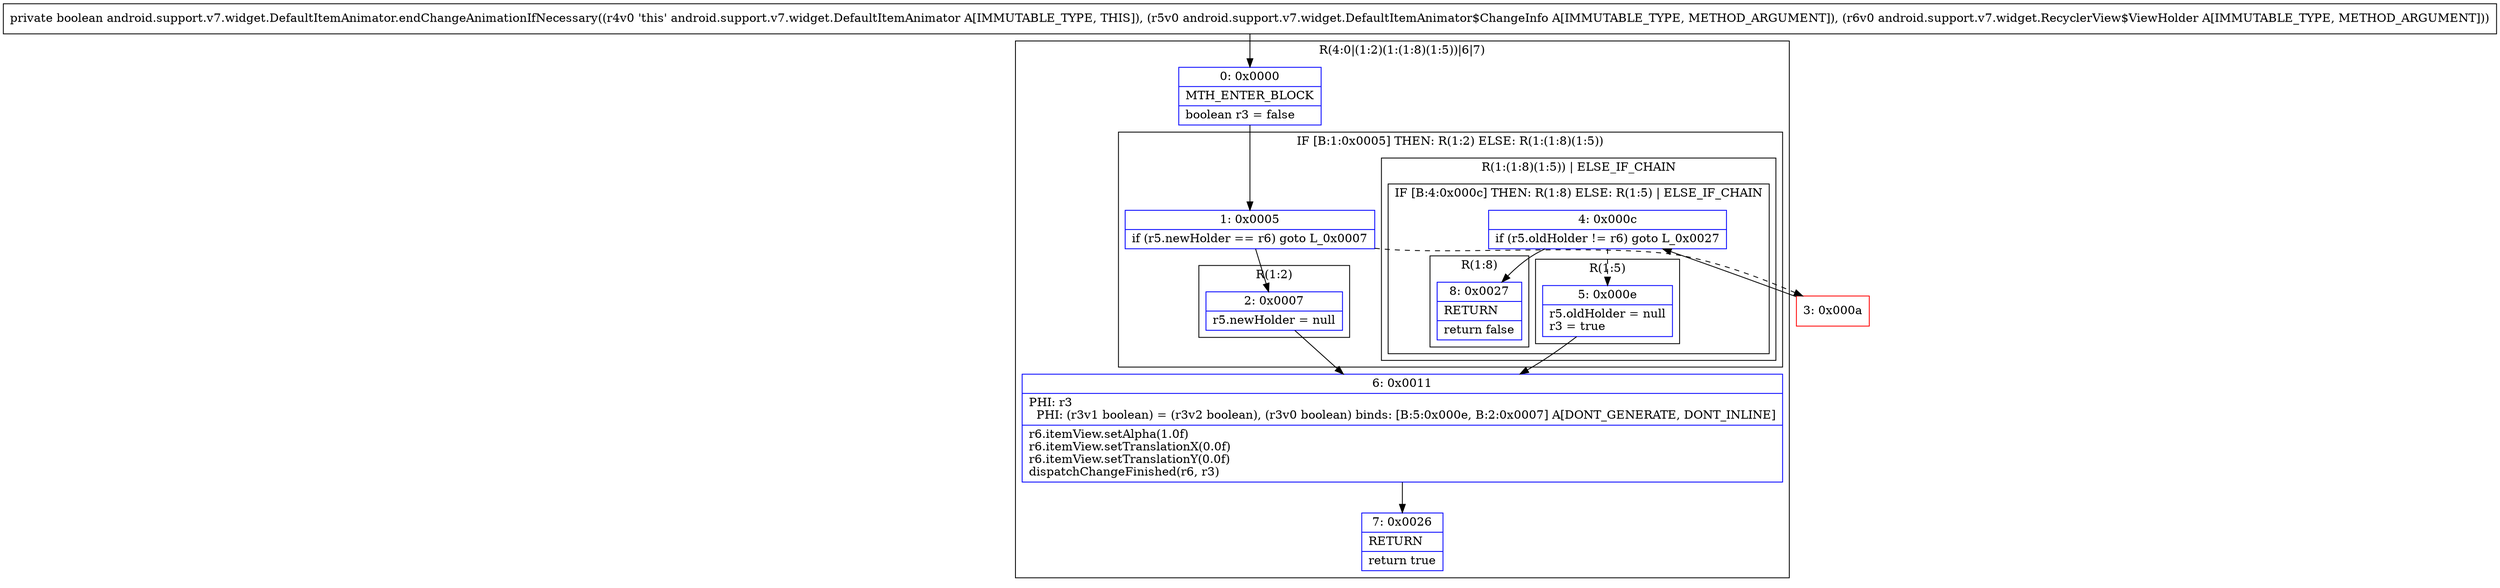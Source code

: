 digraph "CFG forandroid.support.v7.widget.DefaultItemAnimator.endChangeAnimationIfNecessary(Landroid\/support\/v7\/widget\/DefaultItemAnimator$ChangeInfo;Landroid\/support\/v7\/widget\/RecyclerView$ViewHolder;)Z" {
subgraph cluster_Region_1040294120 {
label = "R(4:0|(1:2)(1:(1:8)(1:5))|6|7)";
node [shape=record,color=blue];
Node_0 [shape=record,label="{0\:\ 0x0000|MTH_ENTER_BLOCK\l|boolean r3 = false\l}"];
subgraph cluster_IfRegion_777662020 {
label = "IF [B:1:0x0005] THEN: R(1:2) ELSE: R(1:(1:8)(1:5))";
node [shape=record,color=blue];
Node_1 [shape=record,label="{1\:\ 0x0005|if (r5.newHolder == r6) goto L_0x0007\l}"];
subgraph cluster_Region_44767258 {
label = "R(1:2)";
node [shape=record,color=blue];
Node_2 [shape=record,label="{2\:\ 0x0007|r5.newHolder = null\l}"];
}
subgraph cluster_Region_1420991052 {
label = "R(1:(1:8)(1:5)) | ELSE_IF_CHAIN\l";
node [shape=record,color=blue];
subgraph cluster_IfRegion_1493565549 {
label = "IF [B:4:0x000c] THEN: R(1:8) ELSE: R(1:5) | ELSE_IF_CHAIN\l";
node [shape=record,color=blue];
Node_4 [shape=record,label="{4\:\ 0x000c|if (r5.oldHolder != r6) goto L_0x0027\l}"];
subgraph cluster_Region_651246855 {
label = "R(1:8)";
node [shape=record,color=blue];
Node_8 [shape=record,label="{8\:\ 0x0027|RETURN\l|return false\l}"];
}
subgraph cluster_Region_425124211 {
label = "R(1:5)";
node [shape=record,color=blue];
Node_5 [shape=record,label="{5\:\ 0x000e|r5.oldHolder = null\lr3 = true\l}"];
}
}
}
}
Node_6 [shape=record,label="{6\:\ 0x0011|PHI: r3 \l  PHI: (r3v1 boolean) = (r3v2 boolean), (r3v0 boolean) binds: [B:5:0x000e, B:2:0x0007] A[DONT_GENERATE, DONT_INLINE]\l|r6.itemView.setAlpha(1.0f)\lr6.itemView.setTranslationX(0.0f)\lr6.itemView.setTranslationY(0.0f)\ldispatchChangeFinished(r6, r3)\l}"];
Node_7 [shape=record,label="{7\:\ 0x0026|RETURN\l|return true\l}"];
}
Node_3 [shape=record,color=red,label="{3\:\ 0x000a}"];
MethodNode[shape=record,label="{private boolean android.support.v7.widget.DefaultItemAnimator.endChangeAnimationIfNecessary((r4v0 'this' android.support.v7.widget.DefaultItemAnimator A[IMMUTABLE_TYPE, THIS]), (r5v0 android.support.v7.widget.DefaultItemAnimator$ChangeInfo A[IMMUTABLE_TYPE, METHOD_ARGUMENT]), (r6v0 android.support.v7.widget.RecyclerView$ViewHolder A[IMMUTABLE_TYPE, METHOD_ARGUMENT])) }"];
MethodNode -> Node_0;
Node_0 -> Node_1;
Node_1 -> Node_2;
Node_1 -> Node_3[style=dashed];
Node_2 -> Node_6;
Node_4 -> Node_5[style=dashed];
Node_4 -> Node_8;
Node_5 -> Node_6;
Node_6 -> Node_7;
Node_3 -> Node_4;
}

